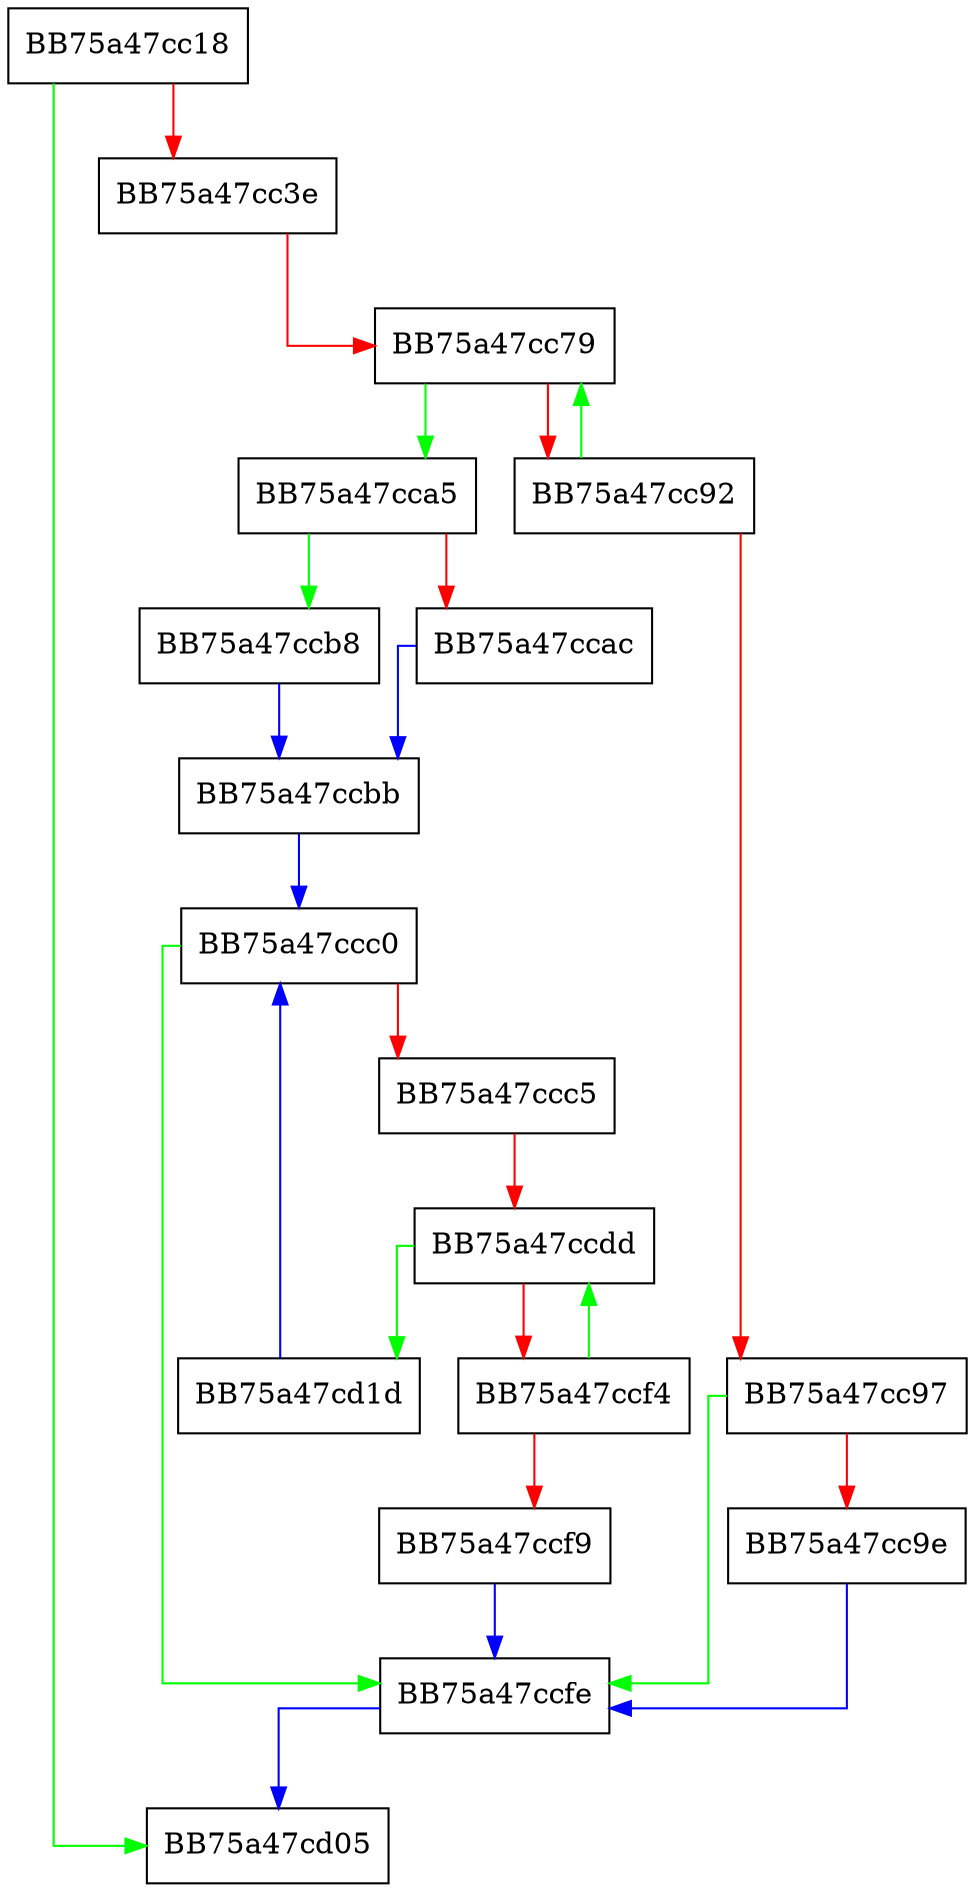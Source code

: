 digraph _Unchecked_erase {
  node [shape="box"];
  graph [splines=ortho];
  BB75a47cc18 -> BB75a47cd05 [color="green"];
  BB75a47cc18 -> BB75a47cc3e [color="red"];
  BB75a47cc3e -> BB75a47cc79 [color="red"];
  BB75a47cc79 -> BB75a47cca5 [color="green"];
  BB75a47cc79 -> BB75a47cc92 [color="red"];
  BB75a47cc92 -> BB75a47cc79 [color="green"];
  BB75a47cc92 -> BB75a47cc97 [color="red"];
  BB75a47cc97 -> BB75a47ccfe [color="green"];
  BB75a47cc97 -> BB75a47cc9e [color="red"];
  BB75a47cc9e -> BB75a47ccfe [color="blue"];
  BB75a47cca5 -> BB75a47ccb8 [color="green"];
  BB75a47cca5 -> BB75a47ccac [color="red"];
  BB75a47ccac -> BB75a47ccbb [color="blue"];
  BB75a47ccb8 -> BB75a47ccbb [color="blue"];
  BB75a47ccbb -> BB75a47ccc0 [color="blue"];
  BB75a47ccc0 -> BB75a47ccfe [color="green"];
  BB75a47ccc0 -> BB75a47ccc5 [color="red"];
  BB75a47ccc5 -> BB75a47ccdd [color="red"];
  BB75a47ccdd -> BB75a47cd1d [color="green"];
  BB75a47ccdd -> BB75a47ccf4 [color="red"];
  BB75a47ccf4 -> BB75a47ccdd [color="green"];
  BB75a47ccf4 -> BB75a47ccf9 [color="red"];
  BB75a47ccf9 -> BB75a47ccfe [color="blue"];
  BB75a47ccfe -> BB75a47cd05 [color="blue"];
  BB75a47cd1d -> BB75a47ccc0 [color="blue"];
}